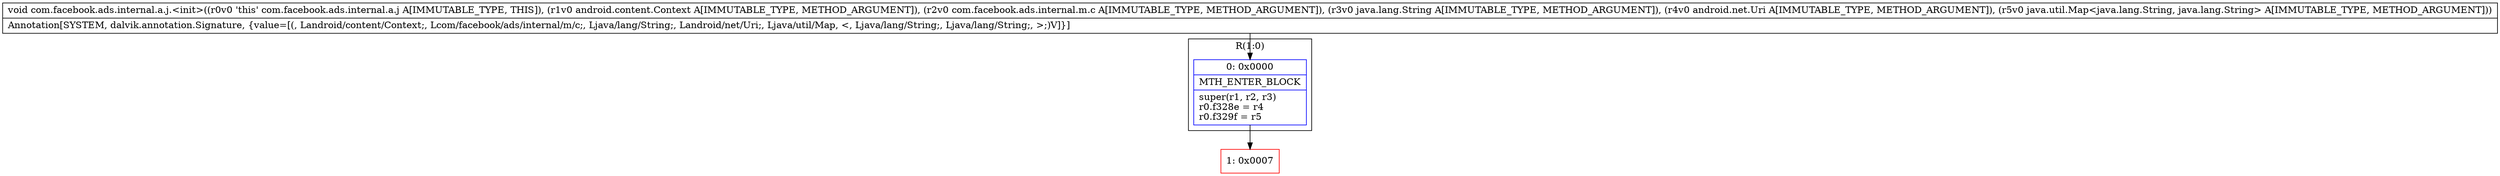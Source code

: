 digraph "CFG forcom.facebook.ads.internal.a.j.\<init\>(Landroid\/content\/Context;Lcom\/facebook\/ads\/internal\/m\/c;Ljava\/lang\/String;Landroid\/net\/Uri;Ljava\/util\/Map;)V" {
subgraph cluster_Region_1120477100 {
label = "R(1:0)";
node [shape=record,color=blue];
Node_0 [shape=record,label="{0\:\ 0x0000|MTH_ENTER_BLOCK\l|super(r1, r2, r3)\lr0.f328e = r4\lr0.f329f = r5\l}"];
}
Node_1 [shape=record,color=red,label="{1\:\ 0x0007}"];
MethodNode[shape=record,label="{void com.facebook.ads.internal.a.j.\<init\>((r0v0 'this' com.facebook.ads.internal.a.j A[IMMUTABLE_TYPE, THIS]), (r1v0 android.content.Context A[IMMUTABLE_TYPE, METHOD_ARGUMENT]), (r2v0 com.facebook.ads.internal.m.c A[IMMUTABLE_TYPE, METHOD_ARGUMENT]), (r3v0 java.lang.String A[IMMUTABLE_TYPE, METHOD_ARGUMENT]), (r4v0 android.net.Uri A[IMMUTABLE_TYPE, METHOD_ARGUMENT]), (r5v0 java.util.Map\<java.lang.String, java.lang.String\> A[IMMUTABLE_TYPE, METHOD_ARGUMENT]))  | Annotation[SYSTEM, dalvik.annotation.Signature, \{value=[(, Landroid\/content\/Context;, Lcom\/facebook\/ads\/internal\/m\/c;, Ljava\/lang\/String;, Landroid\/net\/Uri;, Ljava\/util\/Map, \<, Ljava\/lang\/String;, Ljava\/lang\/String;, \>;)V]\}]\l}"];
MethodNode -> Node_0;
Node_0 -> Node_1;
}

